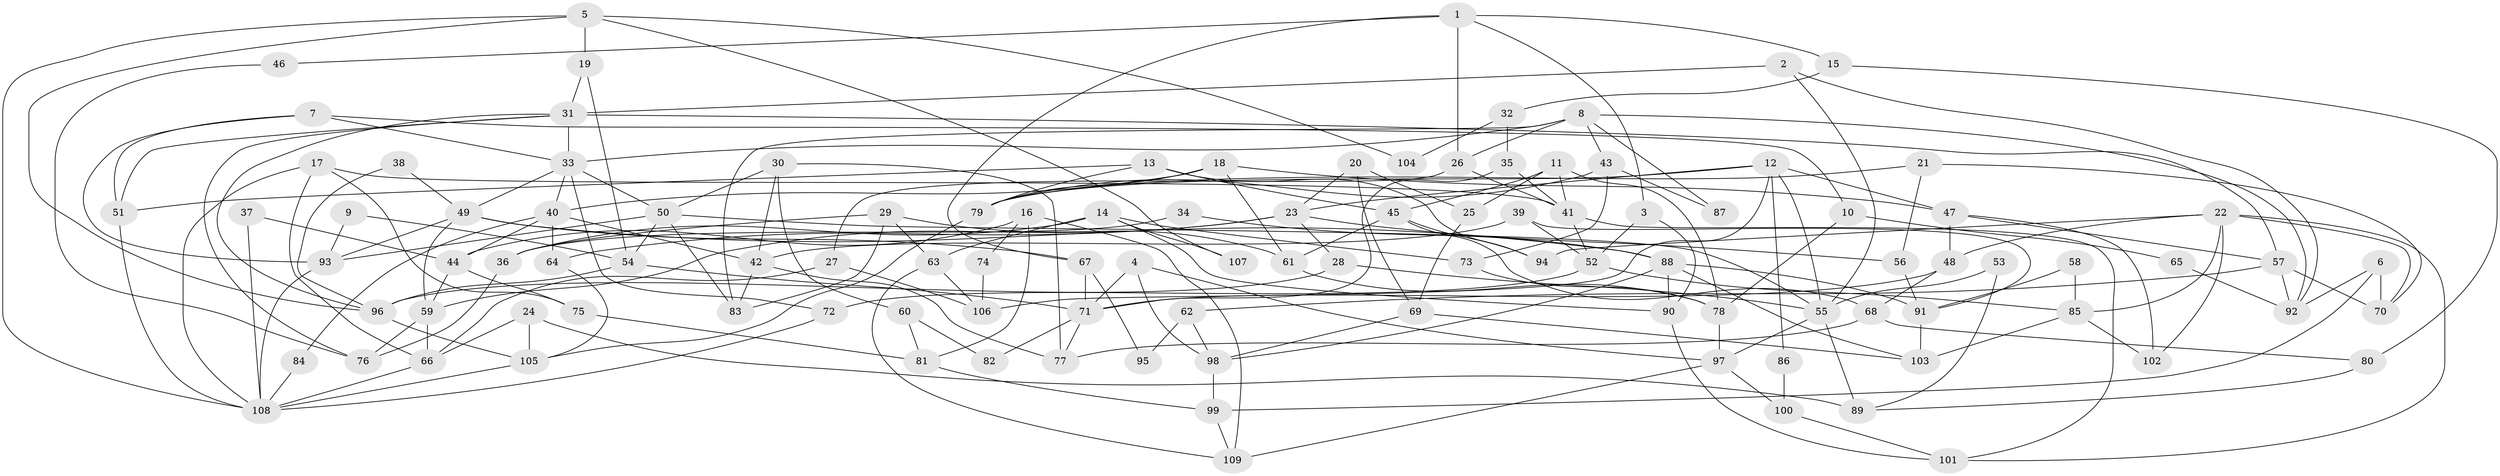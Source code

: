 // coarse degree distribution, {5: 0.14545454545454545, 10: 0.09090909090909091, 3: 0.2727272727272727, 14: 0.01818181818181818, 8: 0.07272727272727272, 6: 0.03636363636363636, 4: 0.16363636363636364, 7: 0.05454545454545454, 9: 0.01818181818181818, 13: 0.01818181818181818, 2: 0.10909090909090909}
// Generated by graph-tools (version 1.1) at 2025/51/03/04/25 22:51:15]
// undirected, 109 vertices, 218 edges
graph export_dot {
  node [color=gray90,style=filled];
  1;
  2;
  3;
  4;
  5;
  6;
  7;
  8;
  9;
  10;
  11;
  12;
  13;
  14;
  15;
  16;
  17;
  18;
  19;
  20;
  21;
  22;
  23;
  24;
  25;
  26;
  27;
  28;
  29;
  30;
  31;
  32;
  33;
  34;
  35;
  36;
  37;
  38;
  39;
  40;
  41;
  42;
  43;
  44;
  45;
  46;
  47;
  48;
  49;
  50;
  51;
  52;
  53;
  54;
  55;
  56;
  57;
  58;
  59;
  60;
  61;
  62;
  63;
  64;
  65;
  66;
  67;
  68;
  69;
  70;
  71;
  72;
  73;
  74;
  75;
  76;
  77;
  78;
  79;
  80;
  81;
  82;
  83;
  84;
  85;
  86;
  87;
  88;
  89;
  90;
  91;
  92;
  93;
  94;
  95;
  96;
  97;
  98;
  99;
  100;
  101;
  102;
  103;
  104;
  105;
  106;
  107;
  108;
  109;
  1 -- 26;
  1 -- 67;
  1 -- 3;
  1 -- 15;
  1 -- 46;
  2 -- 55;
  2 -- 92;
  2 -- 31;
  3 -- 52;
  3 -- 90;
  4 -- 98;
  4 -- 71;
  4 -- 97;
  5 -- 108;
  5 -- 96;
  5 -- 19;
  5 -- 104;
  5 -- 107;
  6 -- 99;
  6 -- 92;
  6 -- 70;
  7 -- 93;
  7 -- 33;
  7 -- 10;
  7 -- 51;
  8 -- 26;
  8 -- 33;
  8 -- 43;
  8 -- 83;
  8 -- 87;
  8 -- 92;
  9 -- 93;
  9 -- 54;
  10 -- 78;
  10 -- 65;
  11 -- 41;
  11 -- 45;
  11 -- 25;
  11 -- 78;
  12 -- 55;
  12 -- 79;
  12 -- 23;
  12 -- 47;
  12 -- 86;
  12 -- 106;
  13 -- 45;
  13 -- 79;
  13 -- 51;
  13 -- 94;
  14 -- 90;
  14 -- 36;
  14 -- 63;
  14 -- 73;
  14 -- 107;
  15 -- 80;
  15 -- 32;
  16 -- 44;
  16 -- 109;
  16 -- 74;
  16 -- 81;
  17 -- 108;
  17 -- 41;
  17 -- 66;
  17 -- 75;
  18 -- 40;
  18 -- 79;
  18 -- 47;
  18 -- 61;
  19 -- 31;
  19 -- 54;
  20 -- 23;
  20 -- 25;
  20 -- 69;
  21 -- 70;
  21 -- 79;
  21 -- 56;
  22 -- 85;
  22 -- 70;
  22 -- 48;
  22 -- 94;
  22 -- 101;
  22 -- 102;
  23 -- 64;
  23 -- 28;
  23 -- 56;
  23 -- 59;
  24 -- 66;
  24 -- 105;
  24 -- 89;
  25 -- 69;
  26 -- 27;
  26 -- 41;
  27 -- 106;
  27 -- 66;
  28 -- 55;
  28 -- 96;
  29 -- 83;
  29 -- 61;
  29 -- 36;
  29 -- 63;
  30 -- 77;
  30 -- 50;
  30 -- 42;
  30 -- 60;
  31 -- 51;
  31 -- 33;
  31 -- 57;
  31 -- 76;
  31 -- 96;
  32 -- 35;
  32 -- 104;
  33 -- 50;
  33 -- 40;
  33 -- 49;
  33 -- 72;
  34 -- 88;
  34 -- 36;
  35 -- 71;
  35 -- 41;
  36 -- 76;
  37 -- 44;
  37 -- 108;
  38 -- 96;
  38 -- 49;
  39 -- 91;
  39 -- 42;
  39 -- 52;
  40 -- 44;
  40 -- 42;
  40 -- 64;
  40 -- 84;
  41 -- 52;
  41 -- 101;
  42 -- 77;
  42 -- 83;
  43 -- 73;
  43 -- 79;
  43 -- 87;
  44 -- 75;
  44 -- 59;
  45 -- 94;
  45 -- 68;
  45 -- 61;
  46 -- 76;
  47 -- 48;
  47 -- 57;
  47 -- 102;
  48 -- 68;
  48 -- 71;
  49 -- 93;
  49 -- 59;
  49 -- 67;
  49 -- 88;
  50 -- 83;
  50 -- 54;
  50 -- 55;
  50 -- 93;
  51 -- 108;
  52 -- 72;
  52 -- 85;
  53 -- 55;
  53 -- 89;
  54 -- 96;
  54 -- 71;
  55 -- 97;
  55 -- 89;
  56 -- 91;
  57 -- 62;
  57 -- 70;
  57 -- 92;
  58 -- 85;
  58 -- 91;
  59 -- 66;
  59 -- 76;
  60 -- 81;
  60 -- 82;
  61 -- 78;
  62 -- 98;
  62 -- 95;
  63 -- 106;
  63 -- 109;
  64 -- 105;
  65 -- 92;
  66 -- 108;
  67 -- 71;
  67 -- 95;
  68 -- 77;
  68 -- 80;
  69 -- 103;
  69 -- 98;
  71 -- 77;
  71 -- 82;
  72 -- 108;
  73 -- 78;
  74 -- 106;
  75 -- 81;
  78 -- 97;
  79 -- 105;
  80 -- 89;
  81 -- 99;
  84 -- 108;
  85 -- 102;
  85 -- 103;
  86 -- 100;
  88 -- 103;
  88 -- 90;
  88 -- 91;
  88 -- 98;
  90 -- 101;
  91 -- 103;
  93 -- 108;
  96 -- 105;
  97 -- 100;
  97 -- 109;
  98 -- 99;
  99 -- 109;
  100 -- 101;
  105 -- 108;
}
